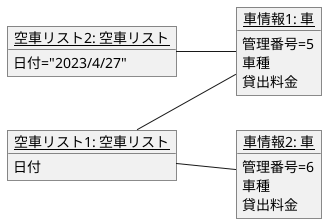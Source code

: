 @startuml
left to right direction
' class 会社 {}
' class 社員{}
' 会社 --> 社員:雇う >
' note top of 会社:雇用者
' note top of 社員:創業者

' 会社 "0..1"--"*" 社員

' 会社 o-- 社員

' left to right direction
' 会員リスト o-- 会員
' note right of 会員リスト
' 会員クラスがなくて成り立つ
' end note

' left to right direction
' パソコン"1" *-- ハードディスク
' note right of パソコン
' ハードディスクがないと成り立ちません。
' end note

' 会社 o-- 社員
' 社員 *-- 社員証

' left to right direction
' 注文 <.. 注文管理
' note top of 注文管理
' 注文管理が注文のメソッドもしくは属性を呼び出している
' end note

' class 社員{
' - 社員ID
' - 社員名
' ---
' + 社員ID設定（社員ID:int）:void
' + 社員ID取得（）:int
' + 社員名設定（社員名:String）:void
' + 社員名取得（）:String
' }
' class 技術社員{
' - プロジェクト名:String
' ---
' + プロジェクト名設定（プロジェクト名:String）:void
' + プロジェクト名取得（）:String
' }
' class 営業社員{
' - 担当地域名:String
' ---
' + 担当地域名設定（プロジェクト名:String）:void
' + 担当地域名取得（）:String
' }
' ' 社員<|--down- 技術社員
' ' 社員<|--down- 営業社員
' 技術社員 -right-|> 社員
' 営業社員 -right-|> 社員

' abstract class Animal <<abstract>> {
' ---
' + Walk:void
' + {abstract} eat():int
' + {abstract} cry():void
' }
' class Dog {
' ---
' + eat():int
' + cry():void
' }
' class Cat {
' ---
' + eat():int
' + cry():void
' }
' Animal <|-down- Dog
' Animal <|-down- Cat

' class Word {
' ---
' + enter():void
' }
' class Excel {
' ---
' + enter():void
' }
' circle "keyboard" as I1
' Word --( I1
' Excel --( I1
' class User {
' }
' I1 <-- User:<< use >>

' left to right direction

object "<u>空車リスト2: 空車リスト</u>" as k2 {
日付="2023/4/27"
}
object "<u>空車リスト1: 空車リスト</u>" as k1 {
日付
}
object "<u>車情報1: 車</u>" as car1 {
管理番号=5
車種
貸出料金
}
object "<u>車情報2: 車</u>" as car2 {
管理番号=6
車種
貸出料金
}
k1 -- car1
k1 -- car2
k2 -- car1

' class "空車リスト" as empty_car {
' - 日付: Date
' }
' class "車" as car {
' - 管理番号:int
' - 車種:String
' - 貸出料金:int
' }
' class "貸出" as rental {
' - 貸出番号:int
' }
' class "顧客" as customer {
' - 名前: String
' - 電話番号:String
' - 郵便番号:String
' - 住所:String
' }
' class "予約" as reserve {
' - 予約番号: int
' - 予約日:Date
' }
' empty_car "1" o-ri- "*" rental
' empty_car "*" o-down- "*" car
' rental "0..1" -down- "0..1" reserve
' car "1" -ri- "*" reserve
' rental "1" -ri- "1" customer
' reserve "1" -up- "1" customer

@enduml